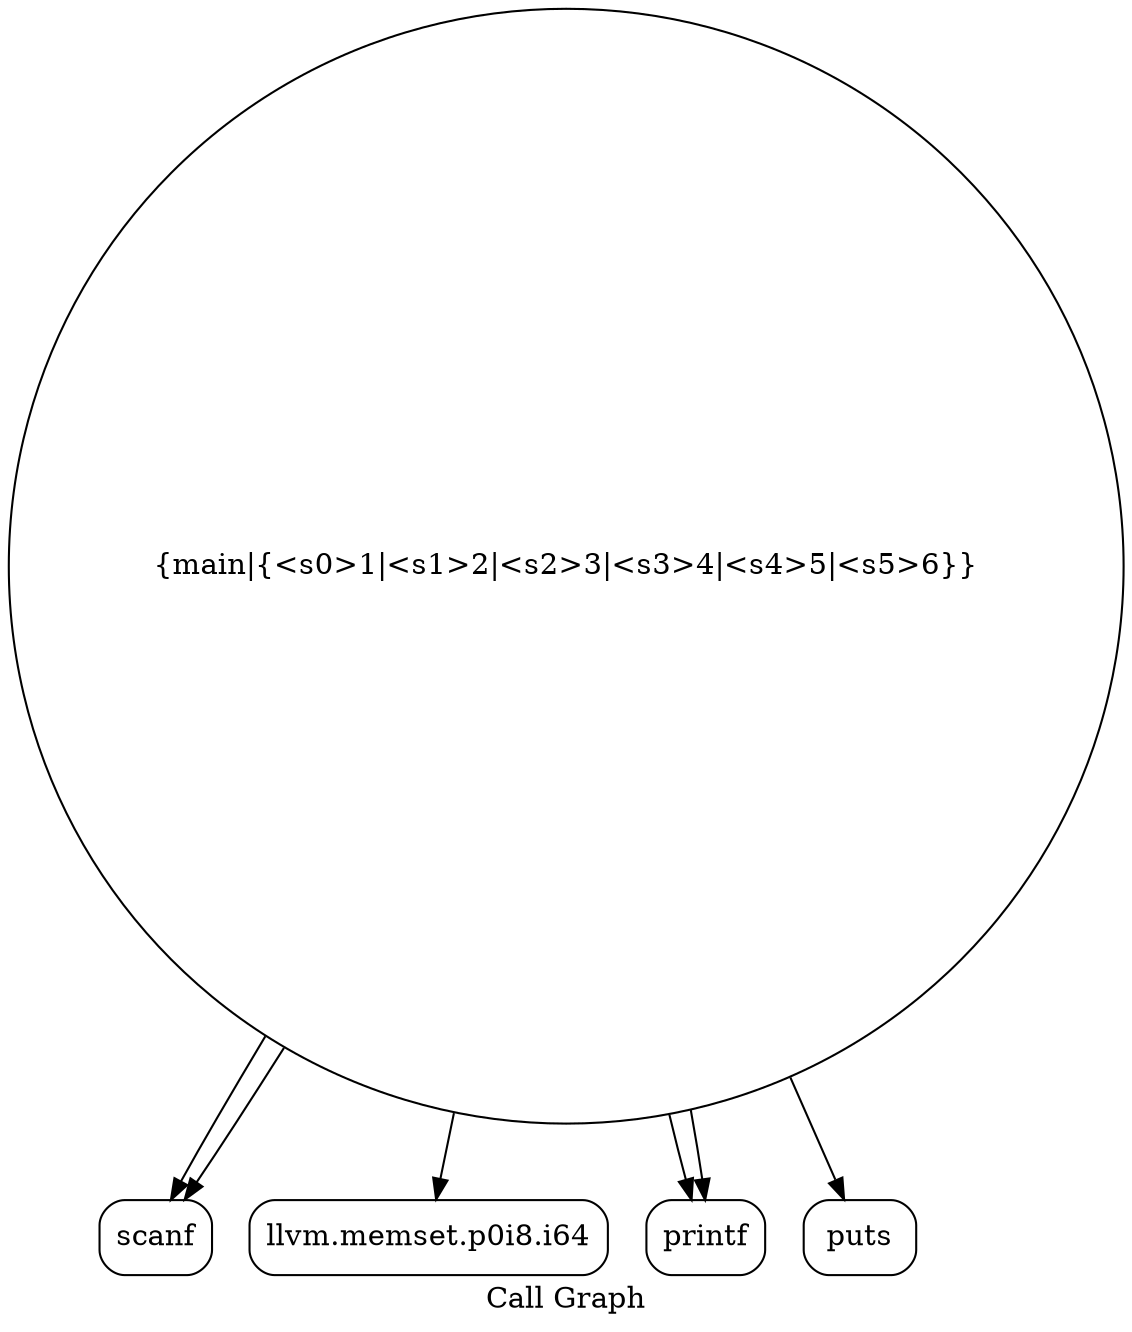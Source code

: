 digraph "Call Graph" {
	label="Call Graph";

	Node0x562062f6d4a0 [shape=record,shape=circle,label="{main|{<s0>1|<s1>2|<s2>3|<s3>4|<s4>5|<s5>6}}"];
	Node0x562062f6d4a0:s0 -> Node0x562062f6d930[color=black];
	Node0x562062f6d4a0:s1 -> Node0x562062f6d930[color=black];
	Node0x562062f6d4a0:s2 -> Node0x562062f6d9b0[color=black];
	Node0x562062f6d4a0:s3 -> Node0x562062f6da30[color=black];
	Node0x562062f6d4a0:s4 -> Node0x562062f6dab0[color=black];
	Node0x562062f6d4a0:s5 -> Node0x562062f6da30[color=black];
	Node0x562062f6d9b0 [shape=record,shape=Mrecord,label="{llvm.memset.p0i8.i64}"];
	Node0x562062f6dab0 [shape=record,shape=Mrecord,label="{puts}"];
	Node0x562062f6d930 [shape=record,shape=Mrecord,label="{scanf}"];
	Node0x562062f6da30 [shape=record,shape=Mrecord,label="{printf}"];
}
